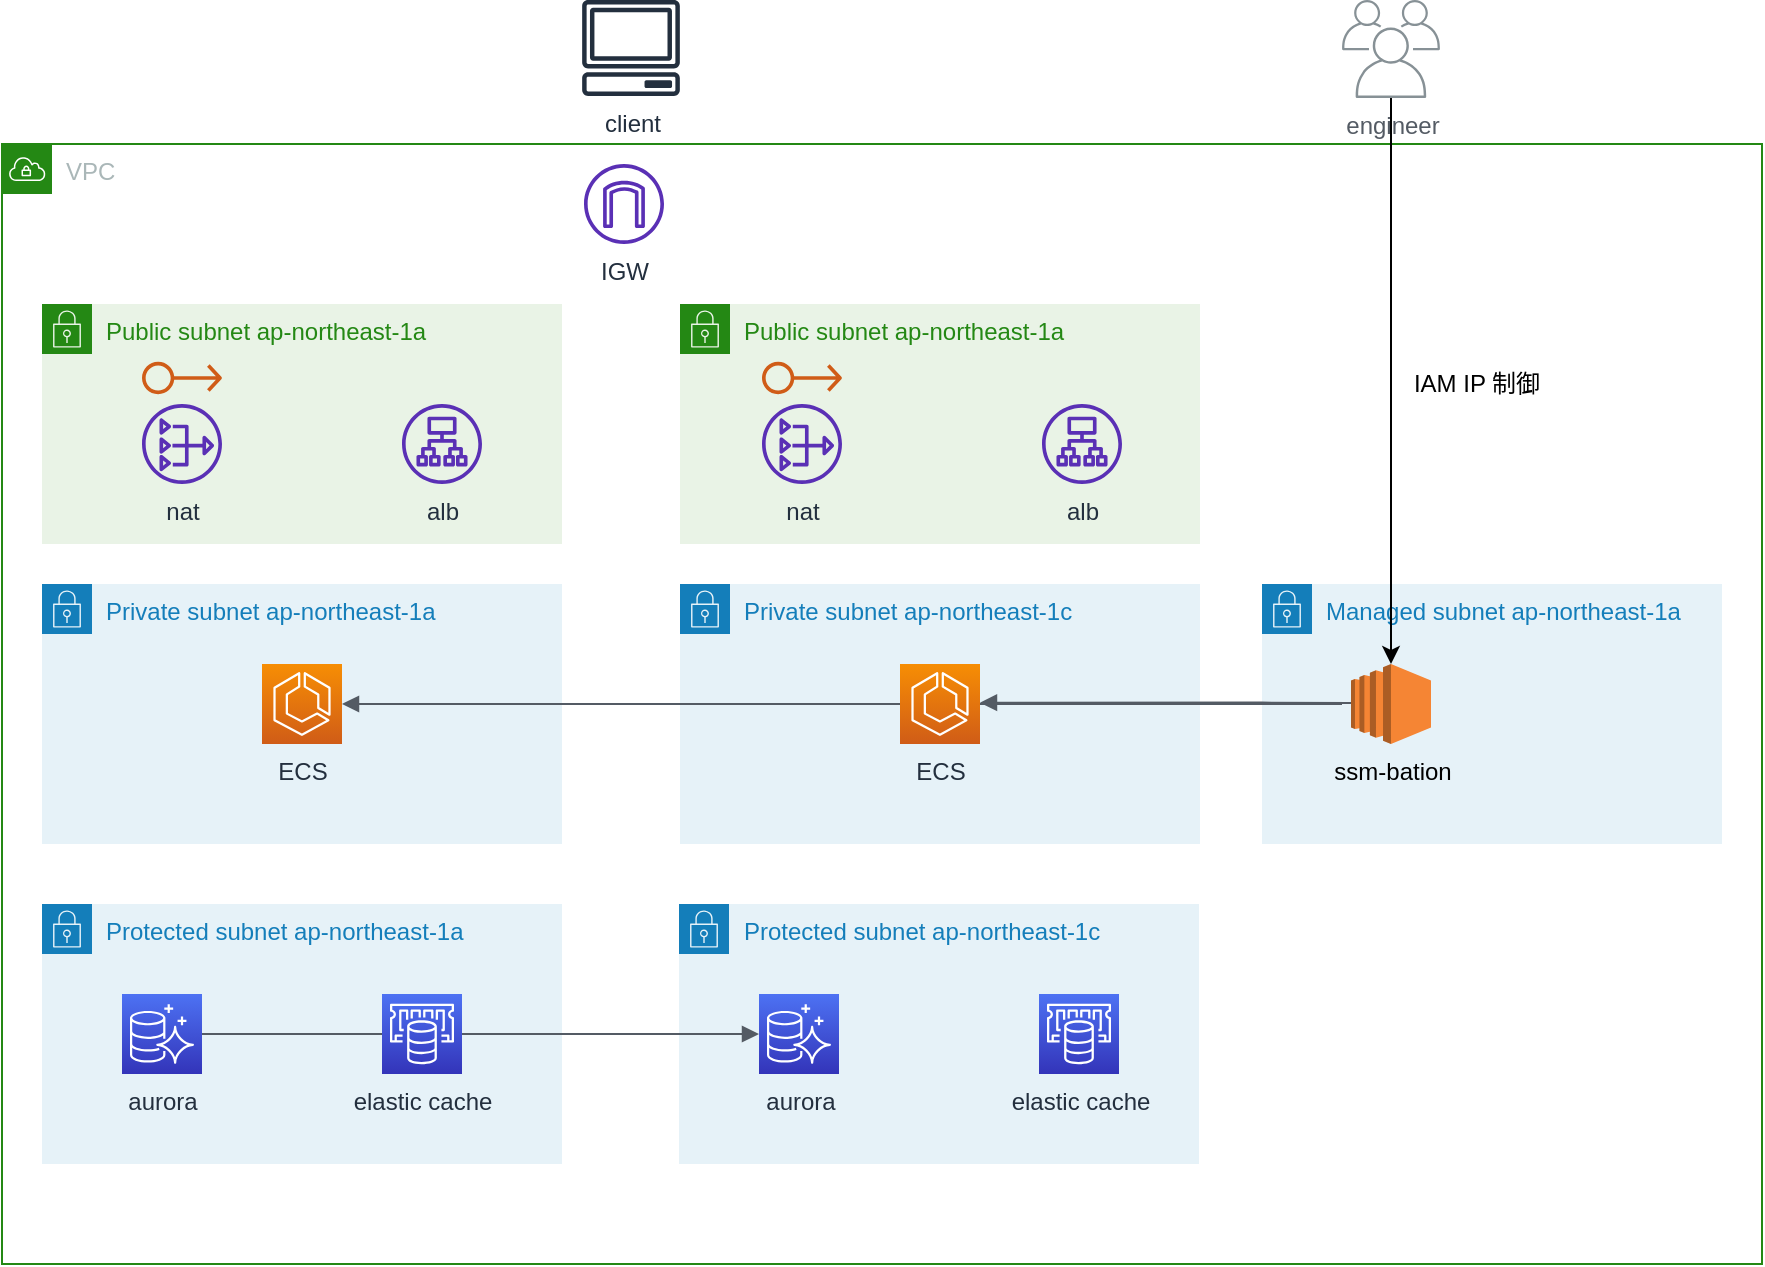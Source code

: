 <mxfile pages="1" version="11.2.8" type="github"><diagram id="Ht1M8jgEwFfnCIfOTk4-" name="Page-1"><mxGraphModel dx="919" dy="434" grid="1" gridSize="10" guides="1" tooltips="1" connect="1" arrows="1" fold="1" page="1" pageScale="1" pageWidth="1169" pageHeight="827" math="0" shadow="0"><root><mxCell id="0"/><mxCell id="1" parent="0"/><mxCell id="bVfT_O_WHSy7-bODCPs7-13" value="VPC" style="points=[[0,0],[0.25,0],[0.5,0],[0.75,0],[1,0],[1,0.25],[1,0.5],[1,0.75],[1,1],[0.75,1],[0.5,1],[0.25,1],[0,1],[0,0.75],[0,0.5],[0,0.25]];outlineConnect=0;gradientColor=none;html=1;whiteSpace=wrap;fontSize=12;fontStyle=0;shape=mxgraph.aws4.group;grIcon=mxgraph.aws4.group_vpc;strokeColor=#248814;fillColor=none;verticalAlign=top;align=left;spacingLeft=30;fontColor=#AAB7B8;dashed=0;" vertex="1" parent="1"><mxGeometry x="180" y="90" width="880" height="560" as="geometry"/></mxCell><mxCell id="bVfT_O_WHSy7-bODCPs7-15" value="Public subnet ap-northeast-1a" style="points=[[0,0],[0.25,0],[0.5,0],[0.75,0],[1,0],[1,0.25],[1,0.5],[1,0.75],[1,1],[0.75,1],[0.5,1],[0.25,1],[0,1],[0,0.75],[0,0.5],[0,0.25]];outlineConnect=0;gradientColor=none;html=1;whiteSpace=wrap;fontSize=12;fontStyle=0;shape=mxgraph.aws4.group;grIcon=mxgraph.aws4.group_security_group;grStroke=0;strokeColor=#248814;fillColor=#E9F3E6;verticalAlign=top;align=left;spacingLeft=30;fontColor=#248814;dashed=0;" vertex="1" parent="1"><mxGeometry x="200" y="170" width="260" height="120" as="geometry"/></mxCell><mxCell id="bVfT_O_WHSy7-bODCPs7-16" value="client" style="outlineConnect=0;fontColor=#232F3E;gradientColor=none;fillColor=#232F3E;strokeColor=none;dashed=0;verticalLabelPosition=bottom;verticalAlign=top;align=center;html=1;fontSize=12;fontStyle=0;aspect=fixed;pointerEvents=1;shape=mxgraph.aws4.client;" vertex="1" parent="1"><mxGeometry x="470" y="18" width="49" height="48" as="geometry"/></mxCell><mxCell id="bVfT_O_WHSy7-bODCPs7-19" value="IGW" style="outlineConnect=0;fontColor=#232F3E;gradientColor=none;fillColor=#5A30B5;strokeColor=none;dashed=0;verticalLabelPosition=bottom;verticalAlign=top;align=center;html=1;fontSize=12;fontStyle=0;aspect=fixed;pointerEvents=1;shape=mxgraph.aws4.internet_gateway;" vertex="1" parent="1"><mxGeometry x="471" y="100" width="40" height="40" as="geometry"/></mxCell><mxCell id="bVfT_O_WHSy7-bODCPs7-20" value="alb&lt;br&gt;" style="outlineConnect=0;fontColor=#232F3E;gradientColor=none;fillColor=#5A30B5;strokeColor=none;dashed=0;verticalLabelPosition=bottom;verticalAlign=top;align=center;html=1;fontSize=12;fontStyle=0;aspect=fixed;pointerEvents=1;shape=mxgraph.aws4.application_load_balancer;" vertex="1" parent="1"><mxGeometry x="380" y="220" width="40" height="40" as="geometry"/></mxCell><mxCell id="bVfT_O_WHSy7-bODCPs7-23" value="nat" style="outlineConnect=0;fontColor=#232F3E;gradientColor=none;fillColor=#5A30B5;strokeColor=none;dashed=0;verticalLabelPosition=bottom;verticalAlign=top;align=center;html=1;fontSize=12;fontStyle=0;aspect=fixed;pointerEvents=1;shape=mxgraph.aws4.nat_gateway;" vertex="1" parent="1"><mxGeometry x="250" y="220" width="40" height="40" as="geometry"/></mxCell><mxCell id="bVfT_O_WHSy7-bODCPs7-28" value="Public subnet ap-northeast-1a" style="points=[[0,0],[0.25,0],[0.5,0],[0.75,0],[1,0],[1,0.25],[1,0.5],[1,0.75],[1,1],[0.75,1],[0.5,1],[0.25,1],[0,1],[0,0.75],[0,0.5],[0,0.25]];outlineConnect=0;gradientColor=none;html=1;whiteSpace=wrap;fontSize=12;fontStyle=0;shape=mxgraph.aws4.group;grIcon=mxgraph.aws4.group_security_group;grStroke=0;strokeColor=#248814;fillColor=#E9F3E6;verticalAlign=top;align=left;spacingLeft=30;fontColor=#248814;dashed=0;" vertex="1" parent="1"><mxGeometry x="519" y="170" width="260" height="120" as="geometry"/></mxCell><mxCell id="bVfT_O_WHSy7-bODCPs7-29" value="alb&lt;br&gt;" style="outlineConnect=0;fontColor=#232F3E;gradientColor=none;fillColor=#5A30B5;strokeColor=none;dashed=0;verticalLabelPosition=bottom;verticalAlign=top;align=center;html=1;fontSize=12;fontStyle=0;aspect=fixed;pointerEvents=1;shape=mxgraph.aws4.application_load_balancer;" vertex="1" parent="1"><mxGeometry x="700" y="220" width="40" height="40" as="geometry"/></mxCell><mxCell id="bVfT_O_WHSy7-bODCPs7-30" value="nat" style="outlineConnect=0;fontColor=#232F3E;gradientColor=none;fillColor=#5A30B5;strokeColor=none;dashed=0;verticalLabelPosition=bottom;verticalAlign=top;align=center;html=1;fontSize=12;fontStyle=0;aspect=fixed;pointerEvents=1;shape=mxgraph.aws4.nat_gateway;" vertex="1" parent="1"><mxGeometry x="560" y="220" width="40" height="40" as="geometry"/></mxCell><mxCell id="bVfT_O_WHSy7-bODCPs7-31" value="Private subnet ap-northeast-1a&lt;br&gt;" style="points=[[0,0],[0.25,0],[0.5,0],[0.75,0],[1,0],[1,0.25],[1,0.5],[1,0.75],[1,1],[0.75,1],[0.5,1],[0.25,1],[0,1],[0,0.75],[0,0.5],[0,0.25]];outlineConnect=0;gradientColor=none;html=1;whiteSpace=wrap;fontSize=12;fontStyle=0;shape=mxgraph.aws4.group;grIcon=mxgraph.aws4.group_security_group;grStroke=0;strokeColor=#147EBA;fillColor=#E6F2F8;verticalAlign=top;align=left;spacingLeft=30;fontColor=#147EBA;dashed=0;" vertex="1" parent="1"><mxGeometry x="200" y="310" width="260" height="130" as="geometry"/></mxCell><mxCell id="bVfT_O_WHSy7-bODCPs7-32" value="Managed subnet ap-northeast-1a" style="points=[[0,0],[0.25,0],[0.5,0],[0.75,0],[1,0],[1,0.25],[1,0.5],[1,0.75],[1,1],[0.75,1],[0.5,1],[0.25,1],[0,1],[0,0.75],[0,0.5],[0,0.25]];outlineConnect=0;gradientColor=none;html=1;whiteSpace=wrap;fontSize=12;fontStyle=0;shape=mxgraph.aws4.group;grIcon=mxgraph.aws4.group_security_group;grStroke=0;strokeColor=#147EBA;fillColor=#E6F2F8;verticalAlign=top;align=left;spacingLeft=30;fontColor=#147EBA;dashed=0;" vertex="1" parent="1"><mxGeometry x="810" y="310" width="230" height="130" as="geometry"/></mxCell><mxCell id="bVfT_O_WHSy7-bODCPs7-33" value="Protected subnet ap-northeast-1a" style="points=[[0,0],[0.25,0],[0.5,0],[0.75,0],[1,0],[1,0.25],[1,0.5],[1,0.75],[1,1],[0.75,1],[0.5,1],[0.25,1],[0,1],[0,0.75],[0,0.5],[0,0.25]];outlineConnect=0;gradientColor=none;html=1;whiteSpace=wrap;fontSize=12;fontStyle=0;shape=mxgraph.aws4.group;grIcon=mxgraph.aws4.group_security_group;grStroke=0;strokeColor=#147EBA;fillColor=#E6F2F8;verticalAlign=top;align=left;spacingLeft=30;fontColor=#147EBA;dashed=0;" vertex="1" parent="1"><mxGeometry x="200" y="470" width="260" height="130" as="geometry"/></mxCell><mxCell id="bVfT_O_WHSy7-bODCPs7-34" value="aurora" style="outlineConnect=0;fontColor=#232F3E;gradientColor=#4D72F3;gradientDirection=north;fillColor=#3334B9;strokeColor=#ffffff;dashed=0;verticalLabelPosition=bottom;verticalAlign=top;align=center;html=1;fontSize=12;fontStyle=0;aspect=fixed;shape=mxgraph.aws4.resourceIcon;resIcon=mxgraph.aws4.aurora;" vertex="1" parent="1"><mxGeometry x="240" y="515" width="40" height="40" as="geometry"/></mxCell><mxCell id="bVfT_O_WHSy7-bODCPs7-38" value="ECS" style="outlineConnect=0;fontColor=#232F3E;gradientColor=#F78E04;gradientDirection=north;fillColor=#D05C17;strokeColor=#ffffff;dashed=0;verticalLabelPosition=bottom;verticalAlign=top;align=center;html=1;fontSize=12;fontStyle=0;aspect=fixed;shape=mxgraph.aws4.resourceIcon;resIcon=mxgraph.aws4.ecs;" vertex="1" parent="1"><mxGeometry x="310" y="350" width="40" height="40" as="geometry"/></mxCell><mxCell id="bVfT_O_WHSy7-bODCPs7-40" value="Private subnet ap-northeast-1c" style="points=[[0,0],[0.25,0],[0.5,0],[0.75,0],[1,0],[1,0.25],[1,0.5],[1,0.75],[1,1],[0.75,1],[0.5,1],[0.25,1],[0,1],[0,0.75],[0,0.5],[0,0.25]];outlineConnect=0;gradientColor=none;html=1;whiteSpace=wrap;fontSize=12;fontStyle=0;shape=mxgraph.aws4.group;grIcon=mxgraph.aws4.group_security_group;grStroke=0;strokeColor=#147EBA;fillColor=#E6F2F8;verticalAlign=top;align=left;spacingLeft=30;fontColor=#147EBA;dashed=0;" vertex="1" parent="1"><mxGeometry x="519" y="310" width="260" height="130" as="geometry"/></mxCell><mxCell id="bVfT_O_WHSy7-bODCPs7-42" value="ssm-bation" style="outlineConnect=0;dashed=0;verticalLabelPosition=bottom;verticalAlign=top;align=center;html=1;shape=mxgraph.aws3.ec2;fillColor=#F58534;gradientColor=none;" vertex="1" parent="1"><mxGeometry x="854.5" y="350" width="40" height="40" as="geometry"/></mxCell><mxCell id="bVfT_O_WHSy7-bODCPs7-43" value="Protected subnet ap-northeast-1c" style="points=[[0,0],[0.25,0],[0.5,0],[0.75,0],[1,0],[1,0.25],[1,0.5],[1,0.75],[1,1],[0.75,1],[0.5,1],[0.25,1],[0,1],[0,0.75],[0,0.5],[0,0.25]];outlineConnect=0;gradientColor=none;html=1;whiteSpace=wrap;fontSize=12;fontStyle=0;shape=mxgraph.aws4.group;grIcon=mxgraph.aws4.group_security_group;grStroke=0;strokeColor=#147EBA;fillColor=#E6F2F8;verticalAlign=top;align=left;spacingLeft=30;fontColor=#147EBA;dashed=0;" vertex="1" parent="1"><mxGeometry x="518.5" y="470" width="260" height="130" as="geometry"/></mxCell><mxCell id="bVfT_O_WHSy7-bODCPs7-44" value="aurora" style="outlineConnect=0;fontColor=#232F3E;gradientColor=#4D72F3;gradientDirection=north;fillColor=#3334B9;strokeColor=#ffffff;dashed=0;verticalLabelPosition=bottom;verticalAlign=top;align=center;html=1;fontSize=12;fontStyle=0;aspect=fixed;shape=mxgraph.aws4.resourceIcon;resIcon=mxgraph.aws4.aurora;" vertex="1" parent="1"><mxGeometry x="558.5" y="515" width="40" height="40" as="geometry"/></mxCell><mxCell id="bVfT_O_WHSy7-bODCPs7-45" value="elastic cache" style="outlineConnect=0;fontColor=#232F3E;gradientColor=#4D72F3;gradientDirection=north;fillColor=#3334B9;strokeColor=#ffffff;dashed=0;verticalLabelPosition=bottom;verticalAlign=top;align=center;html=1;fontSize=12;fontStyle=0;aspect=fixed;shape=mxgraph.aws4.resourceIcon;resIcon=mxgraph.aws4.elasticache;" vertex="1" parent="1"><mxGeometry x="698.5" y="515" width="40" height="40" as="geometry"/></mxCell><mxCell id="bVfT_O_WHSy7-bODCPs7-48" value="" style="edgeStyle=orthogonalEdgeStyle;rounded=0;orthogonalLoop=1;jettySize=auto;html=1;entryX=0.5;entryY=0;entryDx=0;entryDy=0;entryPerimeter=0;" edge="1" parent="1" source="bVfT_O_WHSy7-bODCPs7-47" target="bVfT_O_WHSy7-bODCPs7-42"><mxGeometry relative="1" as="geometry"><Array as="points"><mxPoint x="874" y="350"/></Array></mxGeometry></mxCell><mxCell id="bVfT_O_WHSy7-bODCPs7-47" value="engineer" style="outlineConnect=0;gradientColor=none;fontColor=#545B64;strokeColor=none;fillColor=#879196;dashed=0;verticalLabelPosition=bottom;verticalAlign=top;align=center;html=1;fontSize=12;fontStyle=0;aspect=fixed;shape=mxgraph.aws4.illustration_users;pointerEvents=1" vertex="1" parent="1"><mxGeometry x="850" y="18" width="49" height="49" as="geometry"/></mxCell><mxCell id="bVfT_O_WHSy7-bODCPs7-50" value="IAM IP 制御" style="text;html=1;strokeColor=none;fillColor=none;align=center;verticalAlign=middle;whiteSpace=wrap;rounded=0;" vertex="1" parent="1"><mxGeometry x="874.5" y="190" width="85" height="40" as="geometry"/></mxCell><mxCell id="bVfT_O_WHSy7-bODCPs7-51" value="" style="outlineConnect=0;fontColor=#232F3E;gradientColor=none;fillColor=#D05C17;strokeColor=none;dashed=0;verticalLabelPosition=bottom;verticalAlign=top;align=center;html=1;fontSize=12;fontStyle=0;aspect=fixed;pointerEvents=1;shape=mxgraph.aws4.elastic_ip_address;" vertex="1" parent="1"><mxGeometry x="250" y="198.5" width="40" height="17" as="geometry"/></mxCell><mxCell id="bVfT_O_WHSy7-bODCPs7-52" value="" style="outlineConnect=0;fontColor=#232F3E;gradientColor=none;fillColor=#D05C17;strokeColor=none;dashed=0;verticalLabelPosition=bottom;verticalAlign=top;align=center;html=1;fontSize=12;fontStyle=0;aspect=fixed;pointerEvents=1;shape=mxgraph.aws4.elastic_ip_address;" vertex="1" parent="1"><mxGeometry x="560" y="198.5" width="40" height="17" as="geometry"/></mxCell><mxCell id="bVfT_O_WHSy7-bODCPs7-53" value="" style="edgeStyle=orthogonalEdgeStyle;html=1;endArrow=none;elbow=vertical;startArrow=block;startFill=1;strokeColor=#545B64;rounded=0;" edge="1" parent="1"><mxGeometry width="100" relative="1" as="geometry"><mxPoint x="669" y="369.333" as="sourcePoint"/><mxPoint x="854.5" y="369.5" as="targetPoint"/><Array as="points"><mxPoint x="810" y="370"/><mxPoint x="810" y="370"/></Array></mxGeometry></mxCell><mxCell id="bVfT_O_WHSy7-bODCPs7-54" value="" style="edgeStyle=orthogonalEdgeStyle;html=1;endArrow=block;elbow=vertical;startArrow=none;endFill=1;strokeColor=#545B64;rounded=0;" edge="1" parent="1" source="bVfT_O_WHSy7-bODCPs7-34" target="bVfT_O_WHSy7-bODCPs7-44"><mxGeometry width="100" relative="1" as="geometry"><mxPoint x="180" y="670" as="sourcePoint"/><mxPoint x="280" y="670" as="targetPoint"/></mxGeometry></mxCell><mxCell id="bVfT_O_WHSy7-bODCPs7-55" value="elastic cache" style="outlineConnect=0;fontColor=#232F3E;gradientColor=#4D72F3;gradientDirection=north;fillColor=#3334B9;strokeColor=#ffffff;dashed=0;verticalLabelPosition=bottom;verticalAlign=top;align=center;html=1;fontSize=12;fontStyle=0;aspect=fixed;shape=mxgraph.aws4.resourceIcon;resIcon=mxgraph.aws4.elasticache;" vertex="1" parent="1"><mxGeometry x="370" y="515" width="40" height="40" as="geometry"/></mxCell><mxCell id="bVfT_O_WHSy7-bODCPs7-56" value="" style="edgeStyle=orthogonalEdgeStyle;html=1;endArrow=none;elbow=vertical;startArrow=block;startFill=1;strokeColor=#545B64;rounded=0;" edge="1" parent="1" source="bVfT_O_WHSy7-bODCPs7-38"><mxGeometry width="100" relative="1" as="geometry"><mxPoint x="679" y="379.333" as="sourcePoint"/><mxPoint x="850" y="370" as="targetPoint"/><Array as="points"><mxPoint x="590" y="370"/><mxPoint x="590" y="370"/></Array></mxGeometry></mxCell><mxCell id="bVfT_O_WHSy7-bODCPs7-57" value="ECS" style="outlineConnect=0;fontColor=#232F3E;gradientColor=#F78E04;gradientDirection=north;fillColor=#D05C17;strokeColor=#ffffff;dashed=0;verticalLabelPosition=bottom;verticalAlign=top;align=center;html=1;fontSize=12;fontStyle=0;aspect=fixed;shape=mxgraph.aws4.resourceIcon;resIcon=mxgraph.aws4.ecs;" vertex="1" parent="1"><mxGeometry x="629" y="350" width="40" height="40" as="geometry"/></mxCell></root></mxGraphModel></diagram></mxfile>
